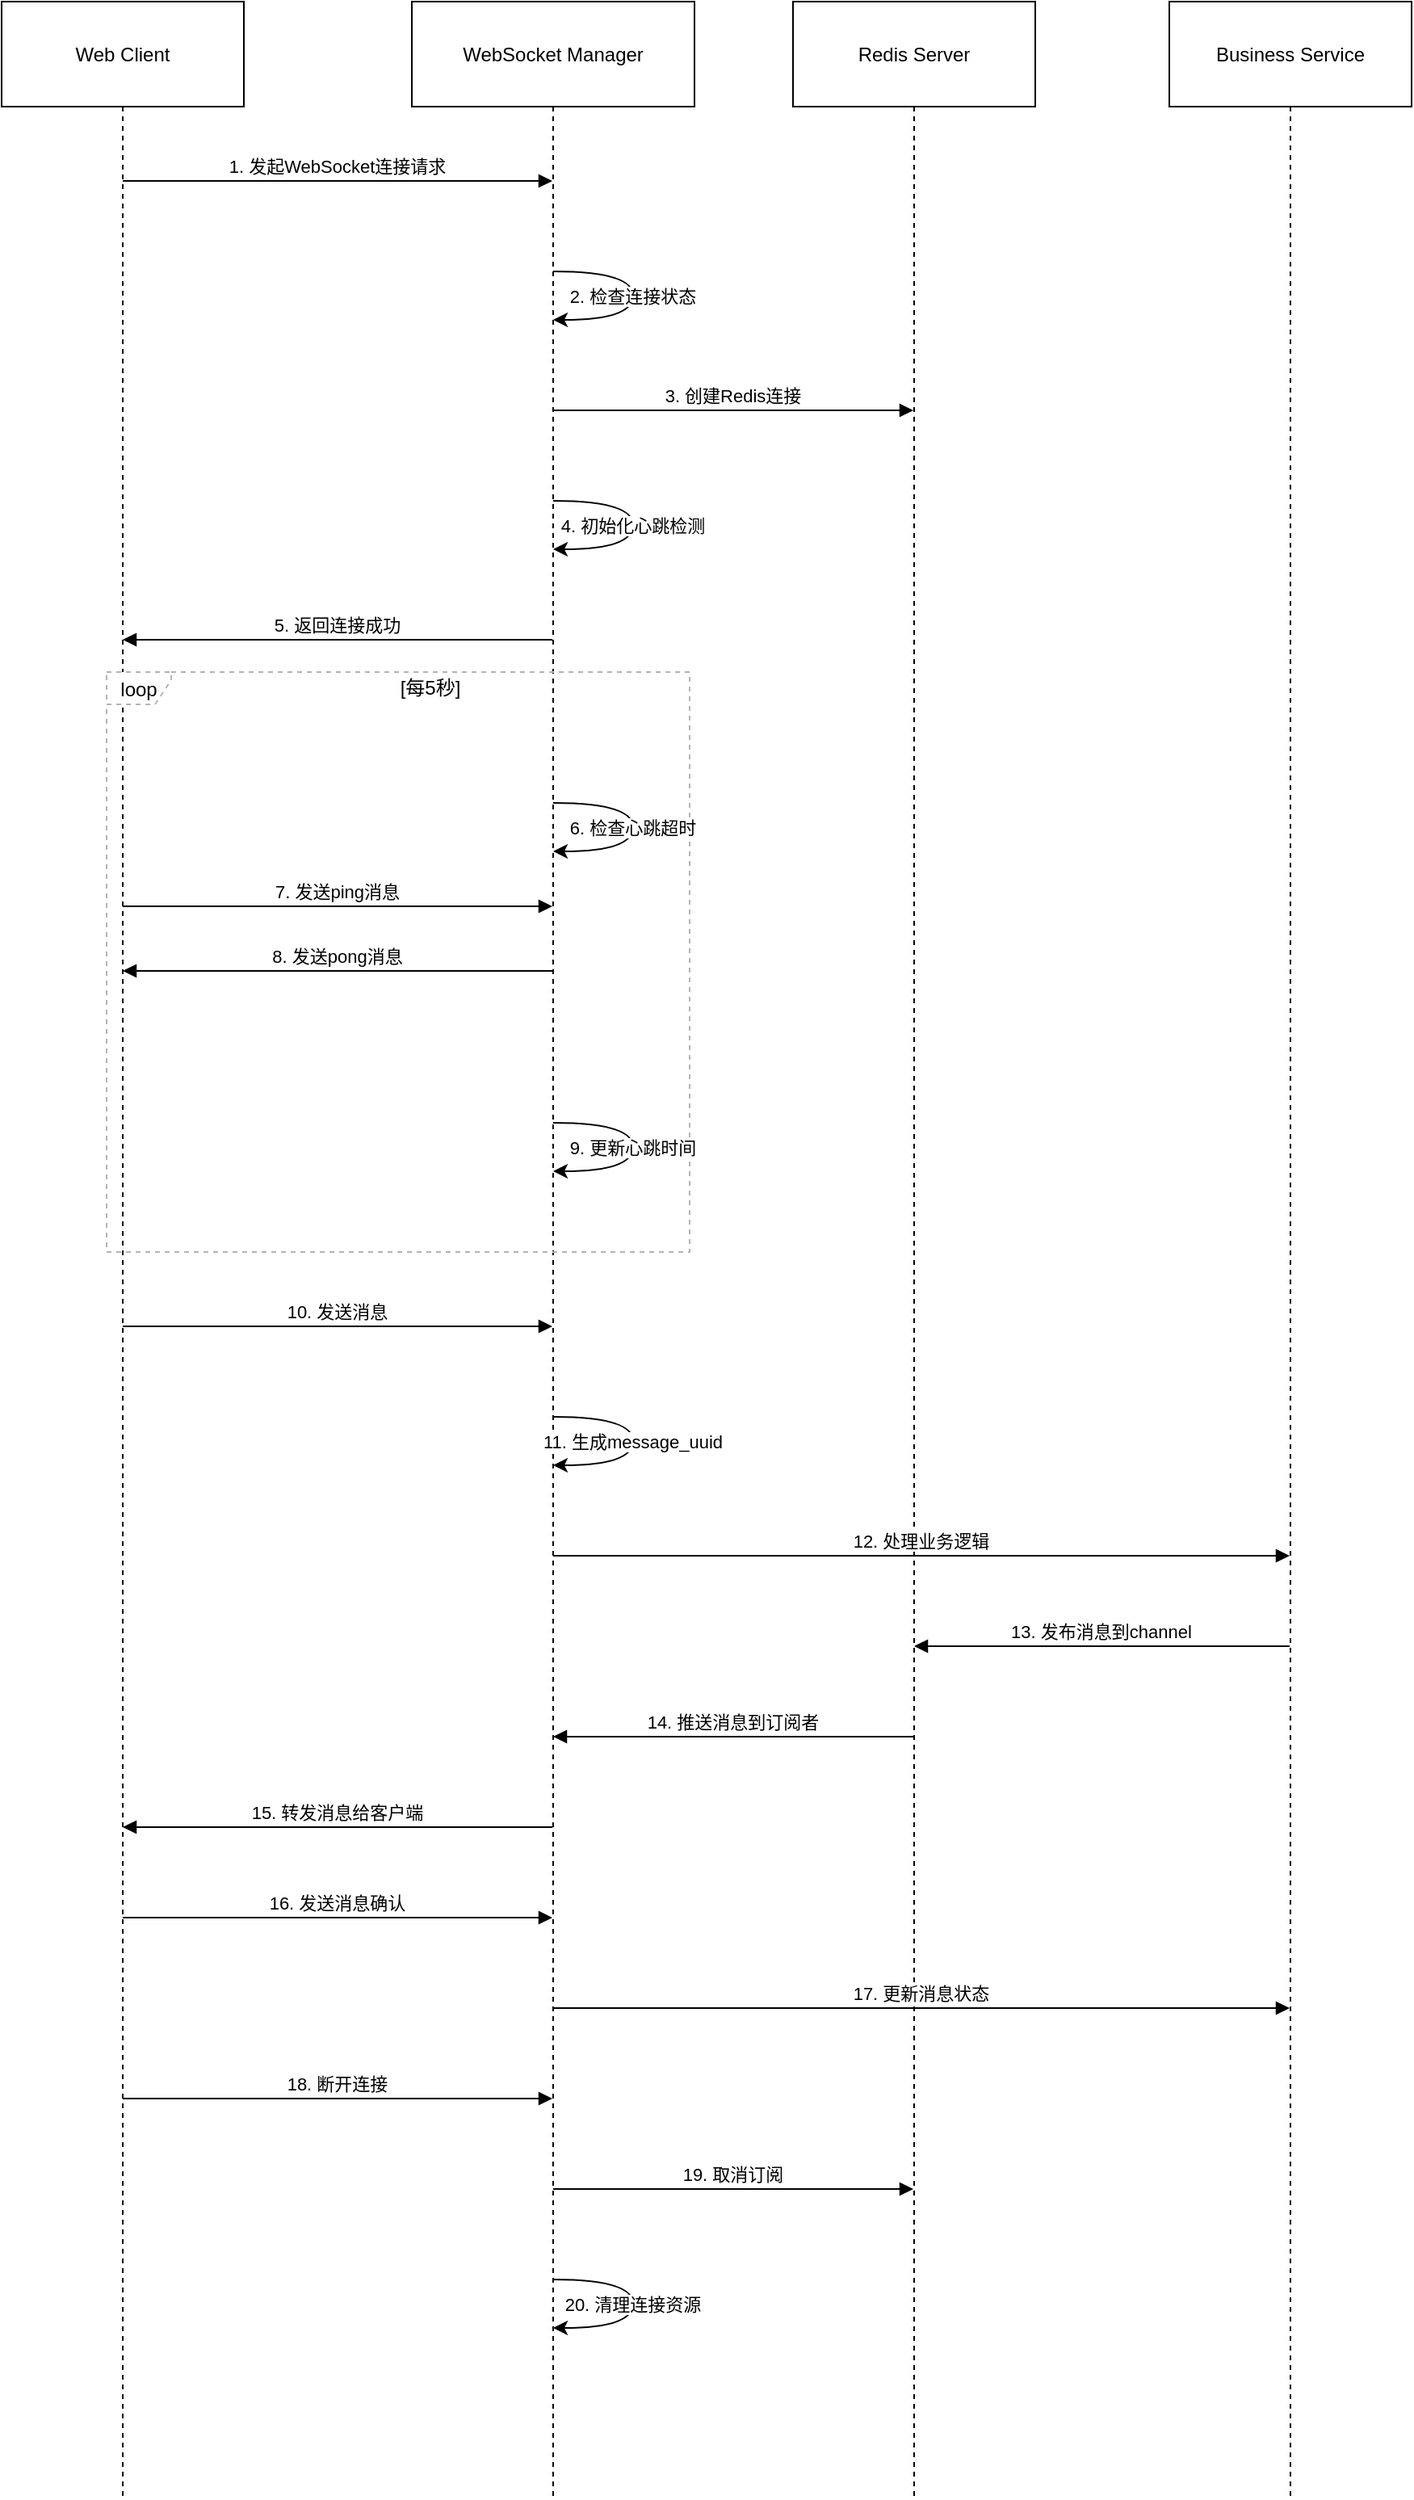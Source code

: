 <mxfile version="27.0.6">
  <diagram name="第 1 页" id="3a9XxEqRJpEGJEU9GApZ">
    <mxGraphModel dx="1901" dy="908" grid="1" gridSize="10" guides="1" tooltips="1" connect="1" arrows="1" fold="1" page="1" pageScale="1" pageWidth="827" pageHeight="1169" math="0" shadow="0">
      <root>
        <mxCell id="0" />
        <mxCell id="1" parent="0" />
        <mxCell id="Lk72l0ROwepqVWaHogDX-1" value="Web Client" style="shape=umlLifeline;perimeter=lifelinePerimeter;whiteSpace=wrap;container=1;dropTarget=0;collapsible=0;recursiveResize=0;outlineConnect=0;portConstraint=eastwest;newEdgeStyle={&quot;edgeStyle&quot;:&quot;elbowEdgeStyle&quot;,&quot;elbow&quot;:&quot;vertical&quot;,&quot;curved&quot;:0,&quot;rounded&quot;:0};size=65;" parent="1" vertex="1">
          <mxGeometry x="20" y="20" width="150" height="1545" as="geometry" />
        </mxCell>
        <mxCell id="Lk72l0ROwepqVWaHogDX-2" value="WebSocket Manager" style="shape=umlLifeline;perimeter=lifelinePerimeter;whiteSpace=wrap;container=1;dropTarget=0;collapsible=0;recursiveResize=0;outlineConnect=0;portConstraint=eastwest;newEdgeStyle={&quot;edgeStyle&quot;:&quot;elbowEdgeStyle&quot;,&quot;elbow&quot;:&quot;vertical&quot;,&quot;curved&quot;:0,&quot;rounded&quot;:0};size=65;" parent="1" vertex="1">
          <mxGeometry x="274" y="20" width="175" height="1545" as="geometry" />
        </mxCell>
        <mxCell id="Lk72l0ROwepqVWaHogDX-3" value="Redis Server" style="shape=umlLifeline;perimeter=lifelinePerimeter;whiteSpace=wrap;container=1;dropTarget=0;collapsible=0;recursiveResize=0;outlineConnect=0;portConstraint=eastwest;newEdgeStyle={&quot;edgeStyle&quot;:&quot;elbowEdgeStyle&quot;,&quot;elbow&quot;:&quot;vertical&quot;,&quot;curved&quot;:0,&quot;rounded&quot;:0};size=65;" parent="1" vertex="1">
          <mxGeometry x="510" y="20" width="150" height="1545" as="geometry" />
        </mxCell>
        <mxCell id="Lk72l0ROwepqVWaHogDX-4" value="Business Service" style="shape=umlLifeline;perimeter=lifelinePerimeter;whiteSpace=wrap;container=1;dropTarget=0;collapsible=0;recursiveResize=0;outlineConnect=0;portConstraint=eastwest;newEdgeStyle={&quot;edgeStyle&quot;:&quot;elbowEdgeStyle&quot;,&quot;elbow&quot;:&quot;vertical&quot;,&quot;curved&quot;:0,&quot;rounded&quot;:0};size=65;" parent="1" vertex="1">
          <mxGeometry x="743" y="20" width="150" height="1545" as="geometry" />
        </mxCell>
        <mxCell id="Lk72l0ROwepqVWaHogDX-5" value="loop" style="shape=umlFrame;dashed=1;pointerEvents=0;dropTarget=0;strokeColor=#B3B3B3;height=20;width=40" parent="1" vertex="1">
          <mxGeometry x="85" y="435" width="361" height="359" as="geometry" />
        </mxCell>
        <mxCell id="Lk72l0ROwepqVWaHogDX-6" value="[每5秒]" style="text;strokeColor=none;fillColor=none;align=center;verticalAlign=middle;whiteSpace=wrap;" parent="Lk72l0ROwepqVWaHogDX-5" vertex="1">
          <mxGeometry x="40" width="321" height="20" as="geometry" />
        </mxCell>
        <mxCell id="Lk72l0ROwepqVWaHogDX-7" value="1. 发起WebSocket连接请求" style="verticalAlign=bottom;endArrow=block;edgeStyle=elbowEdgeStyle;elbow=vertical;curved=0;rounded=0;" parent="1" source="Lk72l0ROwepqVWaHogDX-1" target="Lk72l0ROwepqVWaHogDX-2" edge="1">
          <mxGeometry relative="1" as="geometry">
            <Array as="points">
              <mxPoint x="238" y="131" />
            </Array>
          </mxGeometry>
        </mxCell>
        <mxCell id="Lk72l0ROwepqVWaHogDX-8" value="2. 检查连接状态" style="curved=1;rounded=0;" parent="1" source="Lk72l0ROwepqVWaHogDX-2" target="Lk72l0ROwepqVWaHogDX-2" edge="1">
          <mxGeometry relative="1" as="geometry">
            <Array as="points">
              <mxPoint x="411" y="187" />
              <mxPoint x="411" y="217" />
            </Array>
          </mxGeometry>
        </mxCell>
        <mxCell id="Lk72l0ROwepqVWaHogDX-9" value="3. 创建Redis连接" style="verticalAlign=bottom;endArrow=block;edgeStyle=elbowEdgeStyle;elbow=vertical;curved=0;rounded=0;" parent="1" source="Lk72l0ROwepqVWaHogDX-2" target="Lk72l0ROwepqVWaHogDX-3" edge="1">
          <mxGeometry relative="1" as="geometry">
            <Array as="points">
              <mxPoint x="483" y="273" />
            </Array>
          </mxGeometry>
        </mxCell>
        <mxCell id="Lk72l0ROwepqVWaHogDX-10" value="4. 初始化心跳检测" style="curved=1;rounded=0;" parent="1" source="Lk72l0ROwepqVWaHogDX-2" target="Lk72l0ROwepqVWaHogDX-2" edge="1">
          <mxGeometry relative="1" as="geometry">
            <Array as="points">
              <mxPoint x="411" y="329" />
              <mxPoint x="411" y="359" />
            </Array>
          </mxGeometry>
        </mxCell>
        <mxCell id="Lk72l0ROwepqVWaHogDX-11" value="5. 返回连接成功" style="verticalAlign=bottom;endArrow=block;edgeStyle=elbowEdgeStyle;elbow=vertical;curved=0;rounded=0;" parent="1" source="Lk72l0ROwepqVWaHogDX-2" target="Lk72l0ROwepqVWaHogDX-1" edge="1">
          <mxGeometry relative="1" as="geometry">
            <Array as="points">
              <mxPoint x="238" y="415" />
            </Array>
          </mxGeometry>
        </mxCell>
        <mxCell id="Lk72l0ROwepqVWaHogDX-12" value="6. 检查心跳超时" style="curved=1;rounded=0;" parent="1" source="Lk72l0ROwepqVWaHogDX-2" target="Lk72l0ROwepqVWaHogDX-2" edge="1">
          <mxGeometry relative="1" as="geometry">
            <Array as="points">
              <mxPoint x="411" y="516" />
              <mxPoint x="411" y="546" />
            </Array>
          </mxGeometry>
        </mxCell>
        <mxCell id="Lk72l0ROwepqVWaHogDX-13" value="8. 发送pong消息" style="verticalAlign=bottom;endArrow=block;edgeStyle=elbowEdgeStyle;elbow=vertical;curved=0;rounded=0;" parent="1" source="Lk72l0ROwepqVWaHogDX-2" target="Lk72l0ROwepqVWaHogDX-1" edge="1">
          <mxGeometry relative="1" as="geometry">
            <Array as="points">
              <mxPoint x="220" y="620" />
            </Array>
          </mxGeometry>
        </mxCell>
        <mxCell id="Lk72l0ROwepqVWaHogDX-14" value="7. 发送ping消息" style="verticalAlign=bottom;endArrow=block;edgeStyle=elbowEdgeStyle;elbow=vertical;curved=0;rounded=0;" parent="1" source="Lk72l0ROwepqVWaHogDX-1" target="Lk72l0ROwepqVWaHogDX-2" edge="1">
          <mxGeometry relative="1" as="geometry">
            <Array as="points">
              <mxPoint x="230" y="580" />
            </Array>
          </mxGeometry>
        </mxCell>
        <mxCell id="Lk72l0ROwepqVWaHogDX-15" value="9. 更新心跳时间" style="curved=1;rounded=0;" parent="1" source="Lk72l0ROwepqVWaHogDX-2" target="Lk72l0ROwepqVWaHogDX-2" edge="1">
          <mxGeometry relative="1" as="geometry">
            <Array as="points">
              <mxPoint x="411" y="714" />
              <mxPoint x="411" y="744" />
            </Array>
          </mxGeometry>
        </mxCell>
        <mxCell id="Lk72l0ROwepqVWaHogDX-16" value="10. 发送消息" style="verticalAlign=bottom;endArrow=block;edgeStyle=elbowEdgeStyle;elbow=vertical;curved=0;rounded=0;" parent="1" source="Lk72l0ROwepqVWaHogDX-1" target="Lk72l0ROwepqVWaHogDX-2" edge="1">
          <mxGeometry relative="1" as="geometry">
            <Array as="points">
              <mxPoint x="238" y="840" />
            </Array>
          </mxGeometry>
        </mxCell>
        <mxCell id="Lk72l0ROwepqVWaHogDX-17" value="11. 生成message_uuid" style="curved=1;rounded=0;" parent="1" source="Lk72l0ROwepqVWaHogDX-2" target="Lk72l0ROwepqVWaHogDX-2" edge="1">
          <mxGeometry relative="1" as="geometry">
            <Array as="points">
              <mxPoint x="411" y="896" />
              <mxPoint x="411" y="926" />
            </Array>
          </mxGeometry>
        </mxCell>
        <mxCell id="Lk72l0ROwepqVWaHogDX-18" value="12. 处理业务逻辑" style="verticalAlign=bottom;endArrow=block;edgeStyle=elbowEdgeStyle;elbow=vertical;curved=0;rounded=0;" parent="1" source="Lk72l0ROwepqVWaHogDX-2" target="Lk72l0ROwepqVWaHogDX-4" edge="1">
          <mxGeometry relative="1" as="geometry">
            <Array as="points">
              <mxPoint x="600" y="982" />
            </Array>
          </mxGeometry>
        </mxCell>
        <mxCell id="Lk72l0ROwepqVWaHogDX-19" value="13. 发布消息到channel" style="verticalAlign=bottom;endArrow=block;edgeStyle=elbowEdgeStyle;elbow=vertical;curved=0;rounded=0;" parent="1" source="Lk72l0ROwepqVWaHogDX-4" target="Lk72l0ROwepqVWaHogDX-3" edge="1">
          <mxGeometry relative="1" as="geometry">
            <Array as="points">
              <mxPoint x="712" y="1038" />
            </Array>
          </mxGeometry>
        </mxCell>
        <mxCell id="Lk72l0ROwepqVWaHogDX-20" value="14. 推送消息到订阅者" style="verticalAlign=bottom;endArrow=block;edgeStyle=elbowEdgeStyle;elbow=vertical;curved=0;rounded=0;" parent="1" source="Lk72l0ROwepqVWaHogDX-3" target="Lk72l0ROwepqVWaHogDX-2" edge="1">
          <mxGeometry relative="1" as="geometry">
            <Array as="points">
              <mxPoint x="483" y="1094" />
            </Array>
          </mxGeometry>
        </mxCell>
        <mxCell id="Lk72l0ROwepqVWaHogDX-21" value="15. 转发消息给客户端" style="verticalAlign=bottom;endArrow=block;edgeStyle=elbowEdgeStyle;elbow=vertical;curved=0;rounded=0;" parent="1" source="Lk72l0ROwepqVWaHogDX-2" target="Lk72l0ROwepqVWaHogDX-1" edge="1">
          <mxGeometry relative="1" as="geometry">
            <Array as="points">
              <mxPoint x="238" y="1150" />
            </Array>
          </mxGeometry>
        </mxCell>
        <mxCell id="Lk72l0ROwepqVWaHogDX-22" value="16. 发送消息确认" style="verticalAlign=bottom;endArrow=block;edgeStyle=elbowEdgeStyle;elbow=vertical;curved=0;rounded=0;" parent="1" source="Lk72l0ROwepqVWaHogDX-1" target="Lk72l0ROwepqVWaHogDX-2" edge="1">
          <mxGeometry relative="1" as="geometry">
            <Array as="points">
              <mxPoint x="238" y="1206" />
            </Array>
          </mxGeometry>
        </mxCell>
        <mxCell id="Lk72l0ROwepqVWaHogDX-23" value="17. 更新消息状态" style="verticalAlign=bottom;endArrow=block;edgeStyle=elbowEdgeStyle;elbow=vertical;curved=0;rounded=0;" parent="1" source="Lk72l0ROwepqVWaHogDX-2" target="Lk72l0ROwepqVWaHogDX-4" edge="1">
          <mxGeometry relative="1" as="geometry">
            <Array as="points">
              <mxPoint x="600" y="1262" />
            </Array>
          </mxGeometry>
        </mxCell>
        <mxCell id="Lk72l0ROwepqVWaHogDX-24" value="18. 断开连接" style="verticalAlign=bottom;endArrow=block;edgeStyle=elbowEdgeStyle;elbow=vertical;curved=0;rounded=0;" parent="1" source="Lk72l0ROwepqVWaHogDX-1" target="Lk72l0ROwepqVWaHogDX-2" edge="1">
          <mxGeometry relative="1" as="geometry">
            <Array as="points">
              <mxPoint x="238" y="1318" />
            </Array>
          </mxGeometry>
        </mxCell>
        <mxCell id="Lk72l0ROwepqVWaHogDX-25" value="19. 取消订阅" style="verticalAlign=bottom;endArrow=block;edgeStyle=elbowEdgeStyle;elbow=vertical;curved=0;rounded=0;" parent="1" source="Lk72l0ROwepqVWaHogDX-2" target="Lk72l0ROwepqVWaHogDX-3" edge="1">
          <mxGeometry relative="1" as="geometry">
            <Array as="points">
              <mxPoint x="483" y="1374" />
            </Array>
          </mxGeometry>
        </mxCell>
        <mxCell id="Lk72l0ROwepqVWaHogDX-26" value="20. 清理连接资源" style="curved=1;rounded=0;" parent="1" source="Lk72l0ROwepqVWaHogDX-2" target="Lk72l0ROwepqVWaHogDX-2" edge="1">
          <mxGeometry relative="1" as="geometry">
            <Array as="points">
              <mxPoint x="411" y="1430" />
              <mxPoint x="411" y="1460" />
            </Array>
          </mxGeometry>
        </mxCell>
      </root>
    </mxGraphModel>
  </diagram>
</mxfile>
